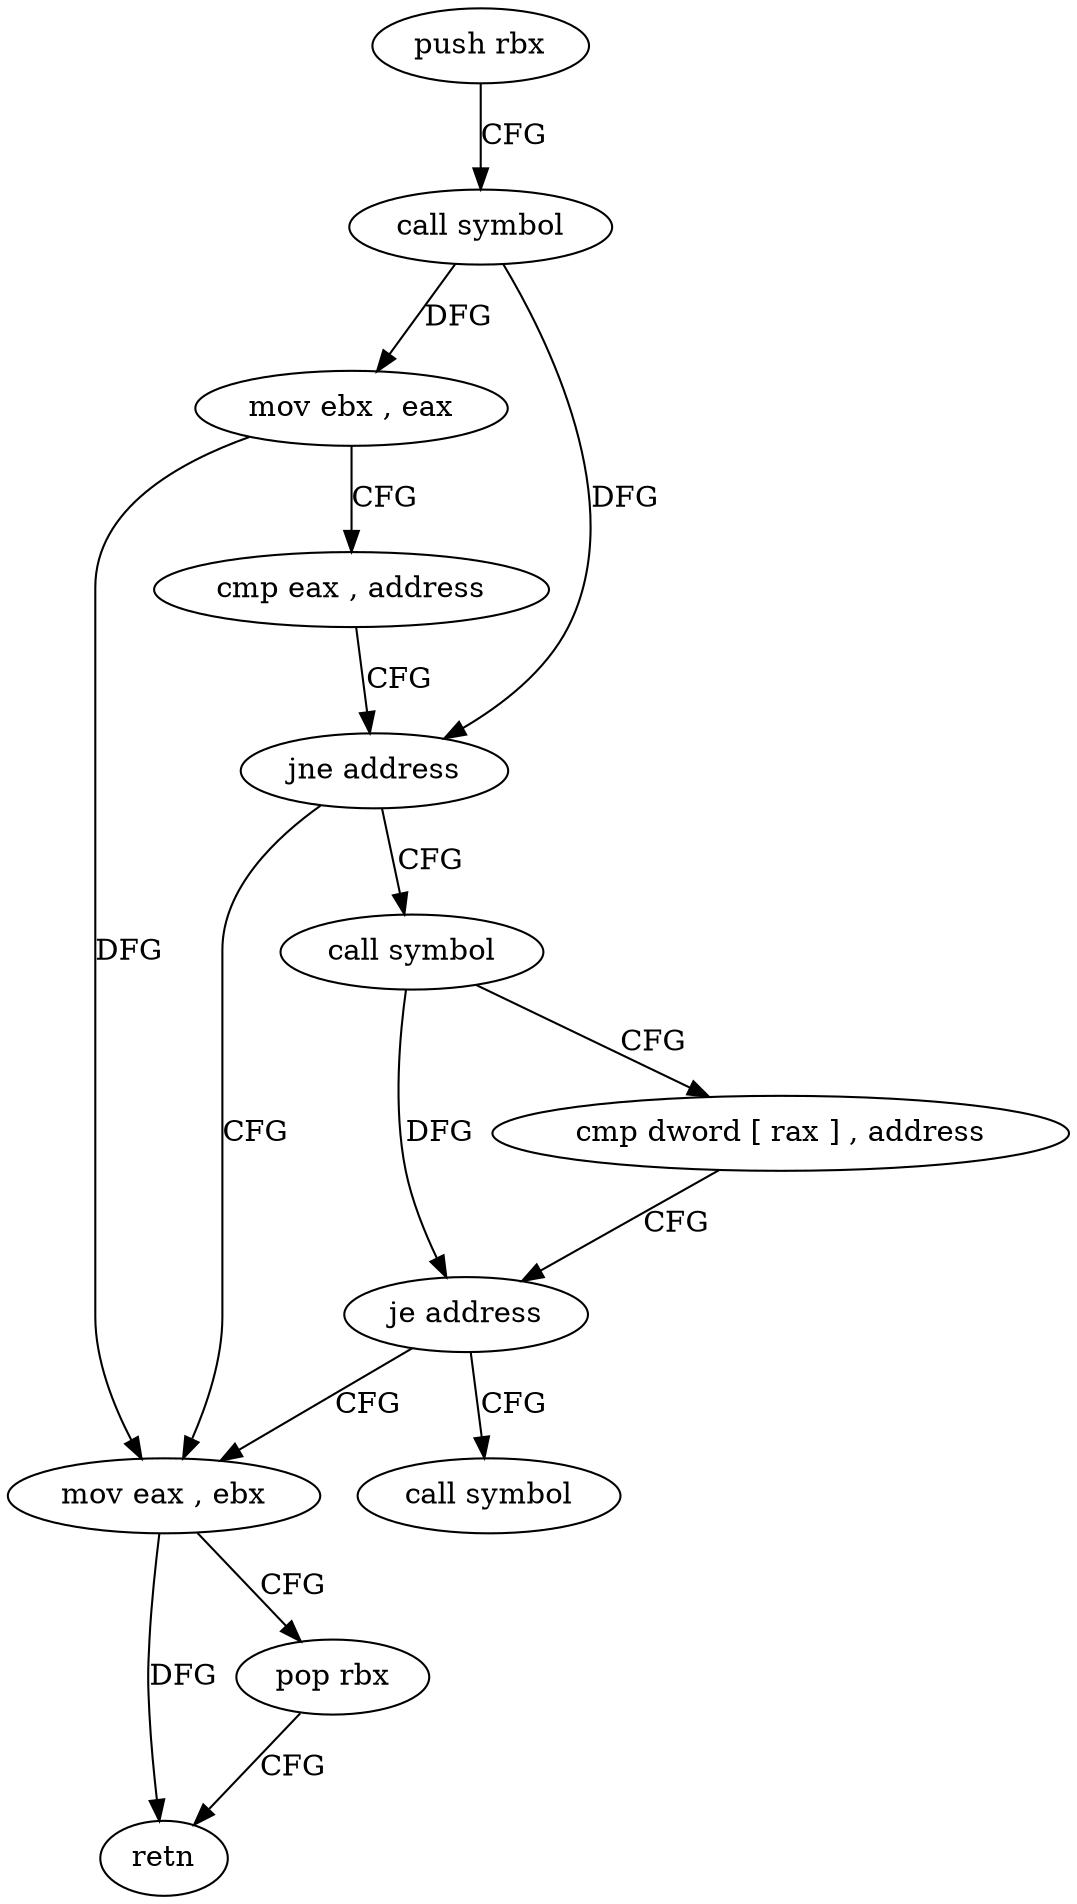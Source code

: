 digraph "func" {
"4214144" [label = "push rbx" ]
"4214145" [label = "call symbol" ]
"4214150" [label = "mov ebx , eax" ]
"4214152" [label = "cmp eax , address" ]
"4214155" [label = "jne address" ]
"4214167" [label = "mov eax , ebx" ]
"4214157" [label = "call symbol" ]
"4214169" [label = "pop rbx" ]
"4214170" [label = "retn" ]
"4214162" [label = "cmp dword [ rax ] , address" ]
"4214165" [label = "je address" ]
"4214171" [label = "call symbol" ]
"4214144" -> "4214145" [ label = "CFG" ]
"4214145" -> "4214150" [ label = "DFG" ]
"4214145" -> "4214155" [ label = "DFG" ]
"4214150" -> "4214152" [ label = "CFG" ]
"4214150" -> "4214167" [ label = "DFG" ]
"4214152" -> "4214155" [ label = "CFG" ]
"4214155" -> "4214167" [ label = "CFG" ]
"4214155" -> "4214157" [ label = "CFG" ]
"4214167" -> "4214169" [ label = "CFG" ]
"4214167" -> "4214170" [ label = "DFG" ]
"4214157" -> "4214162" [ label = "CFG" ]
"4214157" -> "4214165" [ label = "DFG" ]
"4214169" -> "4214170" [ label = "CFG" ]
"4214162" -> "4214165" [ label = "CFG" ]
"4214165" -> "4214171" [ label = "CFG" ]
"4214165" -> "4214167" [ label = "CFG" ]
}

